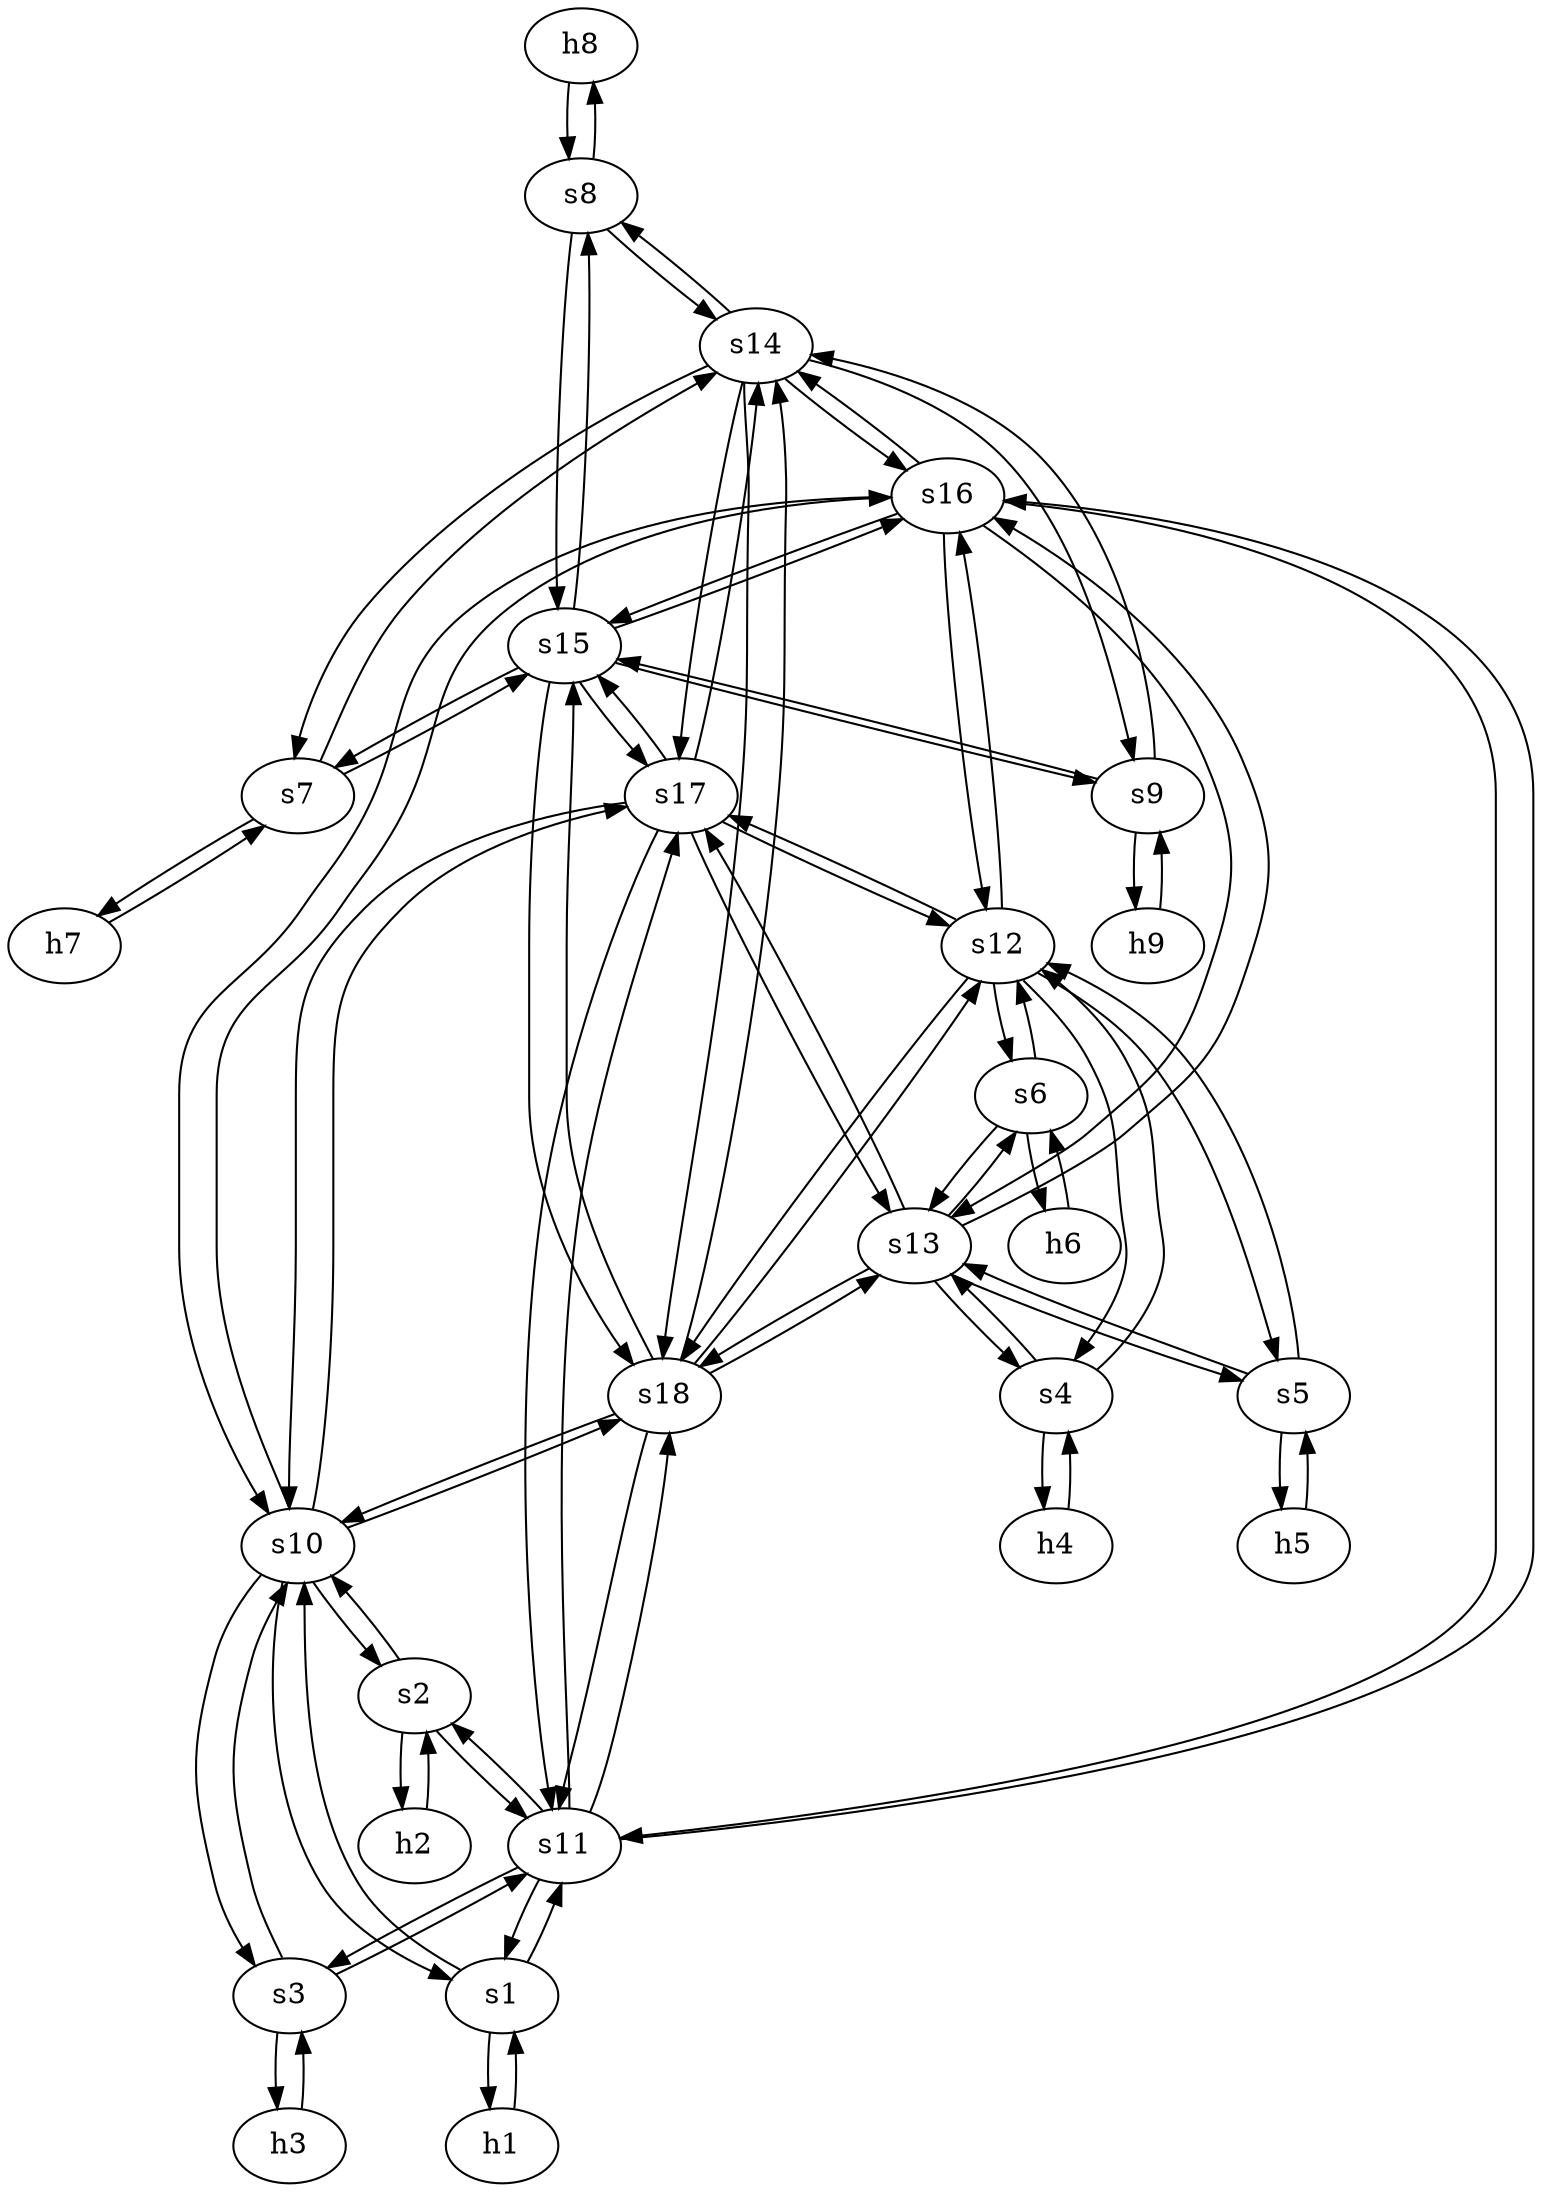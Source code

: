 strict digraph  {
	h8	 [ip="111.0.0.8",
		mac="0:0:0:0:0:8",
		type=host];
	s8	 [id=8,
		level="edge",
		type=switch];
	h8 -> s8	 [capacity="1Gbps",
		cost=1,
		dst_port=2,
		src_port=0];
	h9	 [ip="111.0.0.9",
		mac="0:0:0:0:0:9",
		type=host];
	s9	 [id=9,
		level="edge",
		type=switch];
	h9 -> s9	 [capacity="1Gbps",
		cost=1,
		dst_port=2,
		src_port=0];
	h2	 [ip="111.0.0.2",
		mac="0:0:0:0:0:2",
		type=host];
	s2	 [id=2,
		level="edge",
		type=switch];
	h2 -> s2	 [capacity="1Gbps",
		cost=1,
		dst_port=2,
		src_port=0];
	h3	 [ip="111.0.0.3",
		mac="0:0:0:0:0:3",
		type=host];
	s3	 [id=3,
		level="edge",
		type=switch];
	h3 -> s3	 [capacity="1Gbps",
		cost=1,
		dst_port=2,
		src_port=0];
	h1	 [ip="111.0.0.1",
		mac="0:0:0:0:0:1",
		type=host];
	s1	 [id=1,
		level="edge",
		type=switch];
	h1 -> s1	 [capacity="1Gbps",
		cost=1,
		dst_port=2,
		src_port=0];
	h6	 [ip="111.0.0.6",
		mac="0:0:0:0:0:6",
		type=host];
	s6	 [id=6,
		level="edge",
		type=switch];
	h6 -> s6	 [capacity="1Gbps",
		cost=1,
		dst_port=2,
		src_port=0];
	h7	 [ip="111.0.0.7",
		mac="0:0:0:0:0:7",
		type=host];
	s7	 [id=7,
		level="edge",
		type=switch];
	h7 -> s7	 [capacity="1Gbps",
		cost=1,
		dst_port=2,
		src_port=0];
	h4	 [ip="111.0.0.4",
		mac="0:0:0:0:0:4",
		type=host];
	s4	 [id=4,
		level="edge",
		type=switch];
	h4 -> s4	 [capacity="1Gbps",
		cost=1,
		dst_port=2,
		src_port=0];
	h5	 [ip="111.0.0.5",
		mac="0:0:0:0:0:5",
		type=host];
	s5	 [id=5,
		level="edge",
		type=switch];
	h5 -> s5	 [capacity="1Gbps",
		cost=1,
		dst_port=2,
		src_port=0];
	s9 -> h9	 [capacity="1Gbps",
		cost=1,
		dst_port=0,
		src_port=2];
	s15	 [id=15,
		level=aggregation,
		type=switch];
	s9 -> s15	 [capacity="10Gbps",
		cost=1,
		dst_port=5,
		src_port=1];
	s14	 [id=14,
		level=aggregation,
		type=switch];
	s9 -> s14	 [capacity="10Gbps",
		cost=1,
		dst_port=5,
		src_port=0];
	s8 -> h8	 [capacity="1Gbps",
		cost=1,
		dst_port=0,
		src_port=2];
	s8 -> s15	 [capacity="10Gbps",
		cost=1,
		dst_port=4,
		src_port=1];
	s8 -> s14	 [capacity="10Gbps",
		cost=1,
		dst_port=4,
		src_port=0];
	s3 -> h3	 [capacity="1Gbps",
		cost=1,
		dst_port=0,
		src_port=2];
	s11	 [id=11,
		level=aggregation,
		type=switch];
	s3 -> s11	 [capacity="10Gbps",
		cost=1,
		dst_port=5,
		src_port=1];
	s10	 [id=10,
		level=aggregation,
		type=switch];
	s3 -> s10	 [capacity="10Gbps",
		cost=1,
		dst_port=5,
		src_port=0];
	s2 -> h2	 [capacity="1Gbps",
		cost=1,
		dst_port=0,
		src_port=2];
	s2 -> s11	 [capacity="10Gbps",
		cost=1,
		dst_port=4,
		src_port=1];
	s2 -> s10	 [capacity="10Gbps",
		cost=1,
		dst_port=4,
		src_port=0];
	s1 -> h1	 [capacity="1Gbps",
		cost=1,
		dst_port=0,
		src_port=2];
	s1 -> s11	 [capacity="10Gbps",
		cost=1,
		dst_port=3,
		src_port=1];
	s1 -> s10	 [capacity="10Gbps",
		cost=1,
		dst_port=3,
		src_port=0];
	s7 -> h7	 [capacity="1Gbps",
		cost=1,
		dst_port=0,
		src_port=2];
	s7 -> s15	 [capacity="10Gbps",
		cost=1,
		dst_port=3,
		src_port=1];
	s7 -> s14	 [capacity="10Gbps",
		cost=1,
		dst_port=3,
		src_port=0];
	s6 -> h6	 [capacity="1Gbps",
		cost=1,
		dst_port=0,
		src_port=2];
	s13	 [id=13,
		level=aggregation,
		type=switch];
	s6 -> s13	 [capacity="10Gbps",
		cost=1,
		dst_port=5,
		src_port=1];
	s12	 [id=12,
		level=aggregation,
		type=switch];
	s6 -> s12	 [capacity="10Gbps",
		cost=1,
		dst_port=5,
		src_port=0];
	s5 -> h5	 [capacity="1Gbps",
		cost=1,
		dst_port=0,
		src_port=2];
	s5 -> s13	 [capacity="10Gbps",
		cost=1,
		dst_port=4,
		src_port=1];
	s5 -> s12	 [capacity="10Gbps",
		cost=1,
		dst_port=4,
		src_port=0];
	s4 -> h4	 [capacity="1Gbps",
		cost=1,
		dst_port=0,
		src_port=2];
	s4 -> s13	 [capacity="10Gbps",
		cost=1,
		dst_port=3,
		src_port=1];
	s4 -> s12	 [capacity="10Gbps",
		cost=1,
		dst_port=3,
		src_port=0];
	s18	 [id=18,
		level=core,
		type=switch];
	s18 -> s13	 [capacity="10Gbps",
		cost=1,
		dst_port=2,
		src_port=3];
	s18 -> s12	 [capacity="10Gbps",
		cost=1,
		dst_port=2,
		src_port=2];
	s18 -> s11	 [capacity="10Gbps",
		cost=1,
		dst_port=2,
		src_port=1];
	s18 -> s10	 [capacity="10Gbps",
		cost=1,
		dst_port=2,
		src_port=0];
	s18 -> s15	 [capacity="10Gbps",
		cost=1,
		dst_port=2,
		src_port=5];
	s18 -> s14	 [capacity="10Gbps",
		cost=1,
		dst_port=2,
		src_port=4];
	s13 -> s6	 [capacity="10Gbps",
		cost=1,
		dst_port=1,
		src_port=5];
	s13 -> s5	 [capacity="10Gbps",
		cost=1,
		dst_port=1,
		src_port=4];
	s13 -> s4	 [capacity="10Gbps",
		cost=1,
		dst_port=1,
		src_port=3];
	s13 -> s18	 [capacity="10Gbps",
		cost=1,
		dst_port=3,
		src_port=2];
	s17	 [id=17,
		level=core,
		type=switch];
	s13 -> s17	 [capacity="10Gbps",
		cost=1,
		dst_port=3,
		src_port=1];
	s16	 [id=16,
		level=core,
		type=switch];
	s13 -> s16	 [capacity="10Gbps",
		cost=1,
		dst_port=3,
		src_port=0];
	s12 -> s6	 [capacity="10Gbps",
		cost=1,
		dst_port=0,
		src_port=5];
	s12 -> s5	 [capacity="10Gbps",
		cost=1,
		dst_port=0,
		src_port=4];
	s12 -> s4	 [capacity="10Gbps",
		cost=1,
		dst_port=0,
		src_port=3];
	s12 -> s18	 [capacity="10Gbps",
		cost=1,
		dst_port=2,
		src_port=2];
	s12 -> s17	 [capacity="10Gbps",
		cost=1,
		dst_port=2,
		src_port=1];
	s12 -> s16	 [capacity="10Gbps",
		cost=1,
		dst_port=2,
		src_port=0];
	s11 -> s3	 [capacity="10Gbps",
		cost=1,
		dst_port=1,
		src_port=5];
	s11 -> s2	 [capacity="10Gbps",
		cost=1,
		dst_port=1,
		src_port=4];
	s11 -> s1	 [capacity="10Gbps",
		cost=1,
		dst_port=1,
		src_port=3];
	s11 -> s18	 [capacity="10Gbps",
		cost=1,
		dst_port=1,
		src_port=2];
	s11 -> s17	 [capacity="10Gbps",
		cost=1,
		dst_port=1,
		src_port=1];
	s11 -> s16	 [capacity="10Gbps",
		cost=1,
		dst_port=1,
		src_port=0];
	s10 -> s3	 [capacity="10Gbps",
		cost=1,
		dst_port=0,
		src_port=5];
	s10 -> s2	 [capacity="10Gbps",
		cost=1,
		dst_port=0,
		src_port=4];
	s10 -> s1	 [capacity="10Gbps",
		cost=1,
		dst_port=0,
		src_port=3];
	s10 -> s18	 [capacity="10Gbps",
		cost=1,
		dst_port=0,
		src_port=2];
	s10 -> s17	 [capacity="10Gbps",
		cost=1,
		dst_port=0,
		src_port=1];
	s10 -> s16	 [capacity="10Gbps",
		cost=1,
		dst_port=0,
		src_port=0];
	s17 -> s13	 [capacity="10Gbps",
		cost=1,
		dst_port=1,
		src_port=3];
	s17 -> s12	 [capacity="10Gbps",
		cost=1,
		dst_port=1,
		src_port=2];
	s17 -> s11	 [capacity="10Gbps",
		cost=1,
		dst_port=1,
		src_port=1];
	s17 -> s10	 [capacity="10Gbps",
		cost=1,
		dst_port=1,
		src_port=0];
	s17 -> s15	 [capacity="10Gbps",
		cost=1,
		dst_port=1,
		src_port=5];
	s17 -> s14	 [capacity="10Gbps",
		cost=1,
		dst_port=1,
		src_port=4];
	s16 -> s13	 [capacity="10Gbps",
		cost=1,
		dst_port=0,
		src_port=3];
	s16 -> s12	 [capacity="10Gbps",
		cost=1,
		dst_port=0,
		src_port=2];
	s16 -> s11	 [capacity="10Gbps",
		cost=1,
		dst_port=0,
		src_port=1];
	s16 -> s10	 [capacity="10Gbps",
		cost=1,
		dst_port=0,
		src_port=0];
	s16 -> s15	 [capacity="10Gbps",
		cost=1,
		dst_port=0,
		src_port=5];
	s16 -> s14	 [capacity="10Gbps",
		cost=1,
		dst_port=0,
		src_port=4];
	s15 -> s9	 [capacity="10Gbps",
		cost=1,
		dst_port=1,
		src_port=5];
	s15 -> s8	 [capacity="10Gbps",
		cost=1,
		dst_port=1,
		src_port=4];
	s15 -> s7	 [capacity="10Gbps",
		cost=1,
		dst_port=1,
		src_port=3];
	s15 -> s18	 [capacity="10Gbps",
		cost=1,
		dst_port=5,
		src_port=2];
	s15 -> s17	 [capacity="10Gbps",
		cost=1,
		dst_port=5,
		src_port=1];
	s15 -> s16	 [capacity="10Gbps",
		cost=1,
		dst_port=5,
		src_port=0];
	s14 -> s9	 [capacity="10Gbps",
		cost=1,
		dst_port=0,
		src_port=5];
	s14 -> s8	 [capacity="10Gbps",
		cost=1,
		dst_port=0,
		src_port=4];
	s14 -> s7	 [capacity="10Gbps",
		cost=1,
		dst_port=0,
		src_port=3];
	s14 -> s18	 [capacity="10Gbps",
		cost=1,
		dst_port=4,
		src_port=2];
	s14 -> s17	 [capacity="10Gbps",
		cost=1,
		dst_port=4,
		src_port=1];
	s14 -> s16	 [capacity="10Gbps",
		cost=1,
		dst_port=4,
		src_port=0];
}
